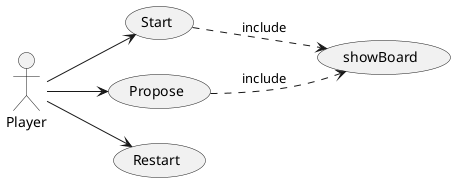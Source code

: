 @startuml
'https://plantuml.com/use-case-diagram

left to right direction
actor Player as player
usecase "Start" as start
usecase "Propose" as propose
usecase "Restart" as restart
usecase "showBoard" as showBoard
player --> start
start ..> showBoard :include
player --> propose
propose ..> showBoard :include
player --> restart
@enduml